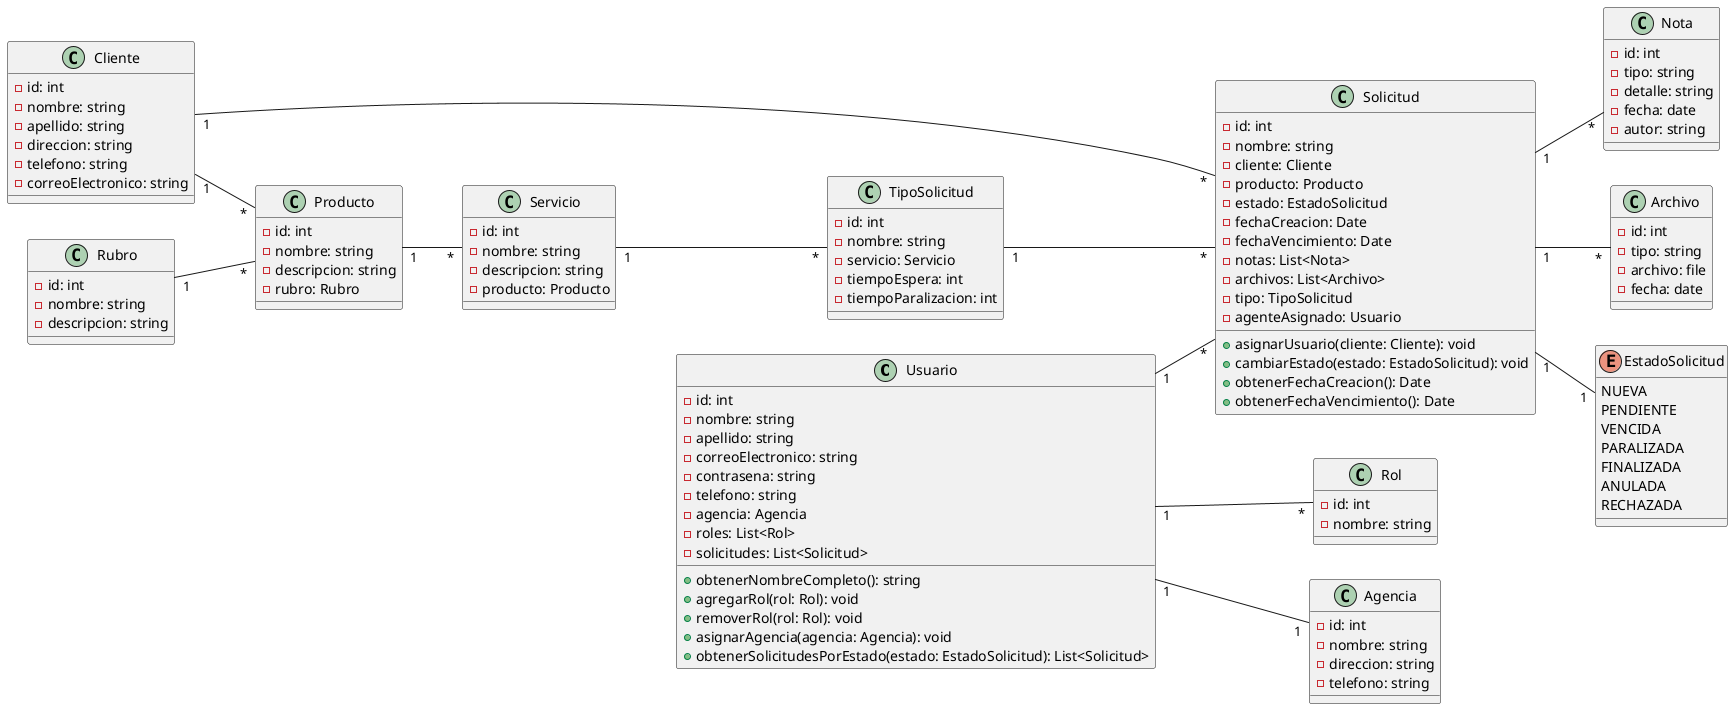 @startuml

left to right direction

class Usuario {
    - id: int
    - nombre: string
    - apellido: string
    - correoElectronico: string
    - contrasena: string
    - telefono: string
    - agencia: Agencia
    - roles: List<Rol>
    - solicitudes: List<Solicitud>
    + obtenerNombreCompleto(): string
    + agregarRol(rol: Rol): void
    + removerRol(rol: Rol): void
    + asignarAgencia(agencia: Agencia): void
    + obtenerSolicitudesPorEstado(estado: EstadoSolicitud): List<Solicitud>

}

class Cliente {
    - id: int
    - nombre: string
    - apellido: string
    - direccion: string
    - telefono: string
    - correoElectronico: string
}

class Solicitud {
    - id: int
    - nombre: string
    - cliente: Cliente
    - producto: Producto
    - estado: EstadoSolicitud
    - fechaCreacion: Date
    - fechaVencimiento: Date
    - notas: List<Nota>
    - archivos: List<Archivo>
    - tipo: TipoSolicitud
    - agenteAsignado: Usuario
    + asignarUsuario(cliente: Cliente): void
    + cambiarEstado(estado: EstadoSolicitud): void
    + obtenerFechaCreacion(): Date
    + obtenerFechaVencimiento(): Date
}


class Rol {
    - id: int
    - nombre: string
}

class Rubro {
    - id: int
    - nombre: string
    - descripcion: string
}

class Producto {
    - id: int
    - nombre: string
    - descripcion: string
    - rubro: Rubro
}

class Servicio {
    - id: int
    - nombre: string
    - descripcion: string
    - producto: Producto
}

class TipoSolicitud {
    - id: int
    - nombre: string
    - servicio: Servicio
    - tiempoEspera: int
    - tiempoParalizacion: int
}

class Nota {
    - id: int
    - tipo: string
    - detalle: string
    - fecha: date
    - autor: string
}

class Archivo {
    - id: int
    - tipo: string
    - archivo: file
    - fecha: date
}

class Agencia {
    - id: int
    - nombre: string
    - direccion: string
    - telefono: string
}

enum EstadoSolicitud {
    NUEVA
    PENDIENTE
    VENCIDA
    PARALIZADA
    FINALIZADA
    ANULADA
    RECHAZADA
}

Usuario "1" -- "*" Rol
Usuario "1" -- "*" Solicitud
Usuario "1" -- "1" Agencia

Cliente "1" -- "*" Solicitud
Cliente "1" -- "*" Producto

Rubro "1" -- "*" Producto
Producto "1" -- "*" Servicio
Servicio "1" -- "*" TipoSolicitud
TipoSolicitud "1" -- "*" Solicitud

Solicitud "1" -- "1" EstadoSolicitud
Solicitud "1" -- "*" Nota
Solicitud "1" -- "*" Archivo

@enduml

' TODO
' Añadir notas
' Añadir archivos
'  Clietne tiene productos
'  Clietne tiene solicitudes
' Usuaro tiene solicitudes
'  Añadir agencia